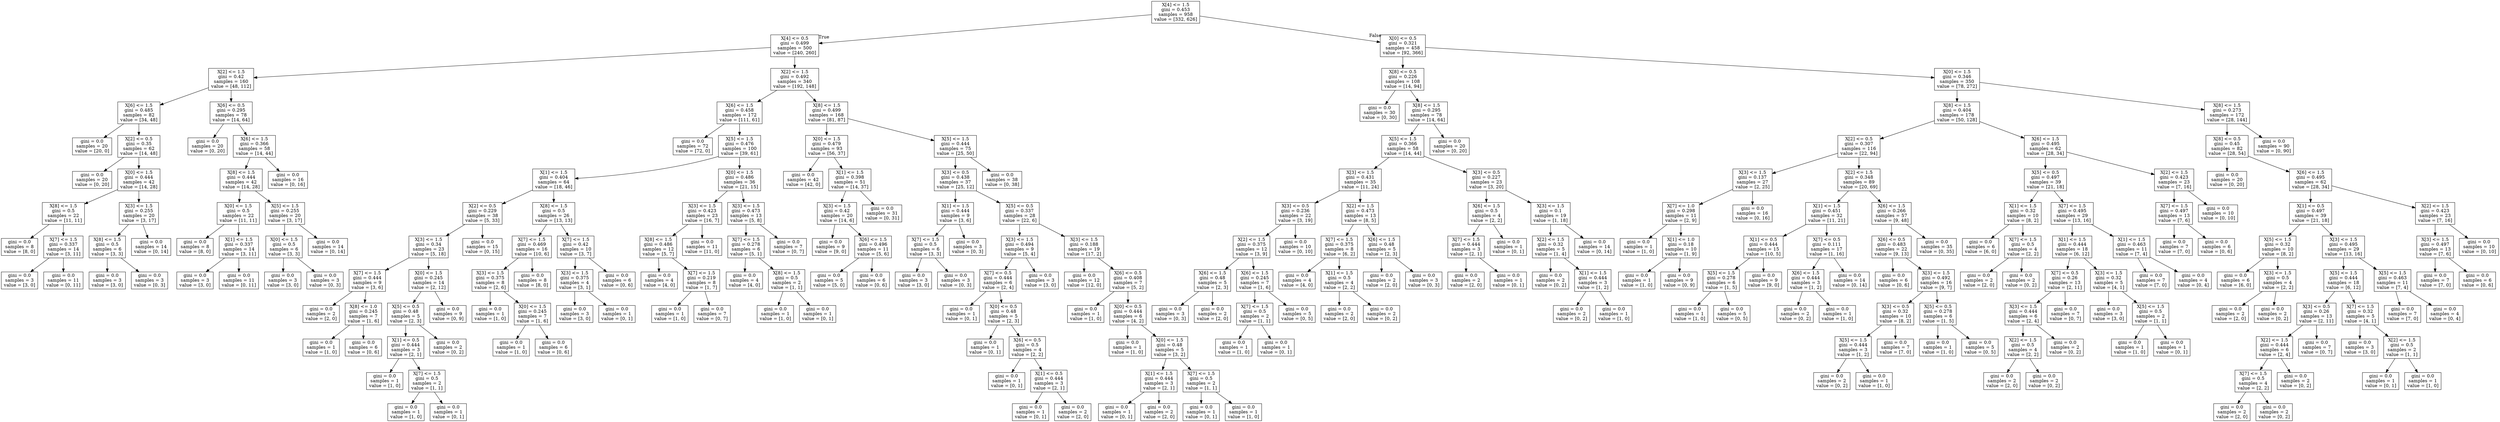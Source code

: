 digraph Tree {
node [shape=box] ;
0 [label="X[4] <= 1.5\ngini = 0.453\nsamples = 958\nvalue = [332, 626]"] ;
1 [label="X[4] <= 0.5\ngini = 0.499\nsamples = 500\nvalue = [240, 260]"] ;
0 -> 1 [labeldistance=2.5, labelangle=45, headlabel="True"] ;
2 [label="X[2] <= 1.5\ngini = 0.42\nsamples = 160\nvalue = [48, 112]"] ;
1 -> 2 ;
3 [label="X[6] <= 1.5\ngini = 0.485\nsamples = 82\nvalue = [34, 48]"] ;
2 -> 3 ;
4 [label="gini = 0.0\nsamples = 20\nvalue = [20, 0]"] ;
3 -> 4 ;
5 [label="X[2] <= 0.5\ngini = 0.35\nsamples = 62\nvalue = [14, 48]"] ;
3 -> 5 ;
6 [label="gini = 0.0\nsamples = 20\nvalue = [0, 20]"] ;
5 -> 6 ;
7 [label="X[0] <= 1.5\ngini = 0.444\nsamples = 42\nvalue = [14, 28]"] ;
5 -> 7 ;
8 [label="X[8] <= 1.5\ngini = 0.5\nsamples = 22\nvalue = [11, 11]"] ;
7 -> 8 ;
9 [label="gini = 0.0\nsamples = 8\nvalue = [8, 0]"] ;
8 -> 9 ;
10 [label="X[7] <= 1.5\ngini = 0.337\nsamples = 14\nvalue = [3, 11]"] ;
8 -> 10 ;
11 [label="gini = 0.0\nsamples = 3\nvalue = [3, 0]"] ;
10 -> 11 ;
12 [label="gini = 0.0\nsamples = 11\nvalue = [0, 11]"] ;
10 -> 12 ;
13 [label="X[3] <= 1.5\ngini = 0.255\nsamples = 20\nvalue = [3, 17]"] ;
7 -> 13 ;
14 [label="X[8] <= 1.5\ngini = 0.5\nsamples = 6\nvalue = [3, 3]"] ;
13 -> 14 ;
15 [label="gini = 0.0\nsamples = 3\nvalue = [3, 0]"] ;
14 -> 15 ;
16 [label="gini = 0.0\nsamples = 3\nvalue = [0, 3]"] ;
14 -> 16 ;
17 [label="gini = 0.0\nsamples = 14\nvalue = [0, 14]"] ;
13 -> 17 ;
18 [label="X[6] <= 0.5\ngini = 0.295\nsamples = 78\nvalue = [14, 64]"] ;
2 -> 18 ;
19 [label="gini = 0.0\nsamples = 20\nvalue = [0, 20]"] ;
18 -> 19 ;
20 [label="X[6] <= 1.5\ngini = 0.366\nsamples = 58\nvalue = [14, 44]"] ;
18 -> 20 ;
21 [label="X[8] <= 1.5\ngini = 0.444\nsamples = 42\nvalue = [14, 28]"] ;
20 -> 21 ;
22 [label="X[0] <= 1.5\ngini = 0.5\nsamples = 22\nvalue = [11, 11]"] ;
21 -> 22 ;
23 [label="gini = 0.0\nsamples = 8\nvalue = [8, 0]"] ;
22 -> 23 ;
24 [label="X[1] <= 1.5\ngini = 0.337\nsamples = 14\nvalue = [3, 11]"] ;
22 -> 24 ;
25 [label="gini = 0.0\nsamples = 3\nvalue = [3, 0]"] ;
24 -> 25 ;
26 [label="gini = 0.0\nsamples = 11\nvalue = [0, 11]"] ;
24 -> 26 ;
27 [label="X[5] <= 1.5\ngini = 0.255\nsamples = 20\nvalue = [3, 17]"] ;
21 -> 27 ;
28 [label="X[0] <= 1.5\ngini = 0.5\nsamples = 6\nvalue = [3, 3]"] ;
27 -> 28 ;
29 [label="gini = 0.0\nsamples = 3\nvalue = [3, 0]"] ;
28 -> 29 ;
30 [label="gini = 0.0\nsamples = 3\nvalue = [0, 3]"] ;
28 -> 30 ;
31 [label="gini = 0.0\nsamples = 14\nvalue = [0, 14]"] ;
27 -> 31 ;
32 [label="gini = 0.0\nsamples = 16\nvalue = [0, 16]"] ;
20 -> 32 ;
33 [label="X[2] <= 1.5\ngini = 0.492\nsamples = 340\nvalue = [192, 148]"] ;
1 -> 33 ;
34 [label="X[6] <= 1.5\ngini = 0.458\nsamples = 172\nvalue = [111, 61]"] ;
33 -> 34 ;
35 [label="gini = 0.0\nsamples = 72\nvalue = [72, 0]"] ;
34 -> 35 ;
36 [label="X[5] <= 1.5\ngini = 0.476\nsamples = 100\nvalue = [39, 61]"] ;
34 -> 36 ;
37 [label="X[1] <= 1.5\ngini = 0.404\nsamples = 64\nvalue = [18, 46]"] ;
36 -> 37 ;
38 [label="X[2] <= 0.5\ngini = 0.229\nsamples = 38\nvalue = [5, 33]"] ;
37 -> 38 ;
39 [label="X[3] <= 1.5\ngini = 0.34\nsamples = 23\nvalue = [5, 18]"] ;
38 -> 39 ;
40 [label="X[7] <= 1.5\ngini = 0.444\nsamples = 9\nvalue = [3, 6]"] ;
39 -> 40 ;
41 [label="gini = 0.0\nsamples = 2\nvalue = [2, 0]"] ;
40 -> 41 ;
42 [label="X[8] <= 1.0\ngini = 0.245\nsamples = 7\nvalue = [1, 6]"] ;
40 -> 42 ;
43 [label="gini = 0.0\nsamples = 1\nvalue = [1, 0]"] ;
42 -> 43 ;
44 [label="gini = 0.0\nsamples = 6\nvalue = [0, 6]"] ;
42 -> 44 ;
45 [label="X[0] <= 1.5\ngini = 0.245\nsamples = 14\nvalue = [2, 12]"] ;
39 -> 45 ;
46 [label="X[5] <= 0.5\ngini = 0.48\nsamples = 5\nvalue = [2, 3]"] ;
45 -> 46 ;
47 [label="X[1] <= 0.5\ngini = 0.444\nsamples = 3\nvalue = [2, 1]"] ;
46 -> 47 ;
48 [label="gini = 0.0\nsamples = 1\nvalue = [1, 0]"] ;
47 -> 48 ;
49 [label="X[7] <= 1.5\ngini = 0.5\nsamples = 2\nvalue = [1, 1]"] ;
47 -> 49 ;
50 [label="gini = 0.0\nsamples = 1\nvalue = [1, 0]"] ;
49 -> 50 ;
51 [label="gini = 0.0\nsamples = 1\nvalue = [0, 1]"] ;
49 -> 51 ;
52 [label="gini = 0.0\nsamples = 2\nvalue = [0, 2]"] ;
46 -> 52 ;
53 [label="gini = 0.0\nsamples = 9\nvalue = [0, 9]"] ;
45 -> 53 ;
54 [label="gini = 0.0\nsamples = 15\nvalue = [0, 15]"] ;
38 -> 54 ;
55 [label="X[8] <= 1.5\ngini = 0.5\nsamples = 26\nvalue = [13, 13]"] ;
37 -> 55 ;
56 [label="X[7] <= 1.5\ngini = 0.469\nsamples = 16\nvalue = [10, 6]"] ;
55 -> 56 ;
57 [label="X[3] <= 1.5\ngini = 0.375\nsamples = 8\nvalue = [2, 6]"] ;
56 -> 57 ;
58 [label="gini = 0.0\nsamples = 1\nvalue = [1, 0]"] ;
57 -> 58 ;
59 [label="X[0] <= 1.5\ngini = 0.245\nsamples = 7\nvalue = [1, 6]"] ;
57 -> 59 ;
60 [label="gini = 0.0\nsamples = 1\nvalue = [1, 0]"] ;
59 -> 60 ;
61 [label="gini = 0.0\nsamples = 6\nvalue = [0, 6]"] ;
59 -> 61 ;
62 [label="gini = 0.0\nsamples = 8\nvalue = [8, 0]"] ;
56 -> 62 ;
63 [label="X[7] <= 1.5\ngini = 0.42\nsamples = 10\nvalue = [3, 7]"] ;
55 -> 63 ;
64 [label="X[3] <= 1.5\ngini = 0.375\nsamples = 4\nvalue = [3, 1]"] ;
63 -> 64 ;
65 [label="gini = 0.0\nsamples = 3\nvalue = [3, 0]"] ;
64 -> 65 ;
66 [label="gini = 0.0\nsamples = 1\nvalue = [0, 1]"] ;
64 -> 66 ;
67 [label="gini = 0.0\nsamples = 6\nvalue = [0, 6]"] ;
63 -> 67 ;
68 [label="X[0] <= 1.5\ngini = 0.486\nsamples = 36\nvalue = [21, 15]"] ;
36 -> 68 ;
69 [label="X[3] <= 1.5\ngini = 0.423\nsamples = 23\nvalue = [16, 7]"] ;
68 -> 69 ;
70 [label="X[8] <= 1.5\ngini = 0.486\nsamples = 12\nvalue = [5, 7]"] ;
69 -> 70 ;
71 [label="gini = 0.0\nsamples = 4\nvalue = [4, 0]"] ;
70 -> 71 ;
72 [label="X[7] <= 1.5\ngini = 0.219\nsamples = 8\nvalue = [1, 7]"] ;
70 -> 72 ;
73 [label="gini = 0.0\nsamples = 1\nvalue = [1, 0]"] ;
72 -> 73 ;
74 [label="gini = 0.0\nsamples = 7\nvalue = [0, 7]"] ;
72 -> 74 ;
75 [label="gini = 0.0\nsamples = 11\nvalue = [11, 0]"] ;
69 -> 75 ;
76 [label="X[3] <= 1.5\ngini = 0.473\nsamples = 13\nvalue = [5, 8]"] ;
68 -> 76 ;
77 [label="X[7] <= 1.5\ngini = 0.278\nsamples = 6\nvalue = [5, 1]"] ;
76 -> 77 ;
78 [label="gini = 0.0\nsamples = 4\nvalue = [4, 0]"] ;
77 -> 78 ;
79 [label="X[8] <= 1.5\ngini = 0.5\nsamples = 2\nvalue = [1, 1]"] ;
77 -> 79 ;
80 [label="gini = 0.0\nsamples = 1\nvalue = [1, 0]"] ;
79 -> 80 ;
81 [label="gini = 0.0\nsamples = 1\nvalue = [0, 1]"] ;
79 -> 81 ;
82 [label="gini = 0.0\nsamples = 7\nvalue = [0, 7]"] ;
76 -> 82 ;
83 [label="X[8] <= 1.5\ngini = 0.499\nsamples = 168\nvalue = [81, 87]"] ;
33 -> 83 ;
84 [label="X[0] <= 1.5\ngini = 0.479\nsamples = 93\nvalue = [56, 37]"] ;
83 -> 84 ;
85 [label="gini = 0.0\nsamples = 42\nvalue = [42, 0]"] ;
84 -> 85 ;
86 [label="X[1] <= 1.5\ngini = 0.398\nsamples = 51\nvalue = [14, 37]"] ;
84 -> 86 ;
87 [label="X[3] <= 1.5\ngini = 0.42\nsamples = 20\nvalue = [14, 6]"] ;
86 -> 87 ;
88 [label="gini = 0.0\nsamples = 9\nvalue = [9, 0]"] ;
87 -> 88 ;
89 [label="X[6] <= 1.5\ngini = 0.496\nsamples = 11\nvalue = [5, 6]"] ;
87 -> 89 ;
90 [label="gini = 0.0\nsamples = 5\nvalue = [5, 0]"] ;
89 -> 90 ;
91 [label="gini = 0.0\nsamples = 6\nvalue = [0, 6]"] ;
89 -> 91 ;
92 [label="gini = 0.0\nsamples = 31\nvalue = [0, 31]"] ;
86 -> 92 ;
93 [label="X[5] <= 1.5\ngini = 0.444\nsamples = 75\nvalue = [25, 50]"] ;
83 -> 93 ;
94 [label="X[3] <= 0.5\ngini = 0.438\nsamples = 37\nvalue = [25, 12]"] ;
93 -> 94 ;
95 [label="X[1] <= 1.5\ngini = 0.444\nsamples = 9\nvalue = [3, 6]"] ;
94 -> 95 ;
96 [label="X[7] <= 1.5\ngini = 0.5\nsamples = 6\nvalue = [3, 3]"] ;
95 -> 96 ;
97 [label="gini = 0.0\nsamples = 3\nvalue = [3, 0]"] ;
96 -> 97 ;
98 [label="gini = 0.0\nsamples = 3\nvalue = [0, 3]"] ;
96 -> 98 ;
99 [label="gini = 0.0\nsamples = 3\nvalue = [0, 3]"] ;
95 -> 99 ;
100 [label="X[5] <= 0.5\ngini = 0.337\nsamples = 28\nvalue = [22, 6]"] ;
94 -> 100 ;
101 [label="X[3] <= 1.5\ngini = 0.494\nsamples = 9\nvalue = [5, 4]"] ;
100 -> 101 ;
102 [label="X[7] <= 0.5\ngini = 0.444\nsamples = 6\nvalue = [2, 4]"] ;
101 -> 102 ;
103 [label="gini = 0.0\nsamples = 1\nvalue = [0, 1]"] ;
102 -> 103 ;
104 [label="X[0] <= 0.5\ngini = 0.48\nsamples = 5\nvalue = [2, 3]"] ;
102 -> 104 ;
105 [label="gini = 0.0\nsamples = 1\nvalue = [0, 1]"] ;
104 -> 105 ;
106 [label="X[6] <= 0.5\ngini = 0.5\nsamples = 4\nvalue = [2, 2]"] ;
104 -> 106 ;
107 [label="gini = 0.0\nsamples = 1\nvalue = [0, 1]"] ;
106 -> 107 ;
108 [label="X[1] <= 0.5\ngini = 0.444\nsamples = 3\nvalue = [2, 1]"] ;
106 -> 108 ;
109 [label="gini = 0.0\nsamples = 1\nvalue = [0, 1]"] ;
108 -> 109 ;
110 [label="gini = 0.0\nsamples = 2\nvalue = [2, 0]"] ;
108 -> 110 ;
111 [label="gini = 0.0\nsamples = 3\nvalue = [3, 0]"] ;
101 -> 111 ;
112 [label="X[3] <= 1.5\ngini = 0.188\nsamples = 19\nvalue = [17, 2]"] ;
100 -> 112 ;
113 [label="gini = 0.0\nsamples = 12\nvalue = [12, 0]"] ;
112 -> 113 ;
114 [label="X[6] <= 0.5\ngini = 0.408\nsamples = 7\nvalue = [5, 2]"] ;
112 -> 114 ;
115 [label="gini = 0.0\nsamples = 1\nvalue = [1, 0]"] ;
114 -> 115 ;
116 [label="X[0] <= 0.5\ngini = 0.444\nsamples = 6\nvalue = [4, 2]"] ;
114 -> 116 ;
117 [label="gini = 0.0\nsamples = 1\nvalue = [1, 0]"] ;
116 -> 117 ;
118 [label="X[0] <= 1.5\ngini = 0.48\nsamples = 5\nvalue = [3, 2]"] ;
116 -> 118 ;
119 [label="X[1] <= 1.5\ngini = 0.444\nsamples = 3\nvalue = [2, 1]"] ;
118 -> 119 ;
120 [label="gini = 0.0\nsamples = 1\nvalue = [0, 1]"] ;
119 -> 120 ;
121 [label="gini = 0.0\nsamples = 2\nvalue = [2, 0]"] ;
119 -> 121 ;
122 [label="X[7] <= 1.5\ngini = 0.5\nsamples = 2\nvalue = [1, 1]"] ;
118 -> 122 ;
123 [label="gini = 0.0\nsamples = 1\nvalue = [0, 1]"] ;
122 -> 123 ;
124 [label="gini = 0.0\nsamples = 1\nvalue = [1, 0]"] ;
122 -> 124 ;
125 [label="gini = 0.0\nsamples = 38\nvalue = [0, 38]"] ;
93 -> 125 ;
126 [label="X[0] <= 0.5\ngini = 0.321\nsamples = 458\nvalue = [92, 366]"] ;
0 -> 126 [labeldistance=2.5, labelangle=-45, headlabel="False"] ;
127 [label="X[8] <= 0.5\ngini = 0.226\nsamples = 108\nvalue = [14, 94]"] ;
126 -> 127 ;
128 [label="gini = 0.0\nsamples = 30\nvalue = [0, 30]"] ;
127 -> 128 ;
129 [label="X[8] <= 1.5\ngini = 0.295\nsamples = 78\nvalue = [14, 64]"] ;
127 -> 129 ;
130 [label="X[5] <= 1.5\ngini = 0.366\nsamples = 58\nvalue = [14, 44]"] ;
129 -> 130 ;
131 [label="X[3] <= 1.5\ngini = 0.431\nsamples = 35\nvalue = [11, 24]"] ;
130 -> 131 ;
132 [label="X[3] <= 0.5\ngini = 0.236\nsamples = 22\nvalue = [3, 19]"] ;
131 -> 132 ;
133 [label="X[2] <= 1.5\ngini = 0.375\nsamples = 12\nvalue = [3, 9]"] ;
132 -> 133 ;
134 [label="X[6] <= 1.5\ngini = 0.48\nsamples = 5\nvalue = [2, 3]"] ;
133 -> 134 ;
135 [label="gini = 0.0\nsamples = 3\nvalue = [0, 3]"] ;
134 -> 135 ;
136 [label="gini = 0.0\nsamples = 2\nvalue = [2, 0]"] ;
134 -> 136 ;
137 [label="X[6] <= 1.5\ngini = 0.245\nsamples = 7\nvalue = [1, 6]"] ;
133 -> 137 ;
138 [label="X[7] <= 1.5\ngini = 0.5\nsamples = 2\nvalue = [1, 1]"] ;
137 -> 138 ;
139 [label="gini = 0.0\nsamples = 1\nvalue = [1, 0]"] ;
138 -> 139 ;
140 [label="gini = 0.0\nsamples = 1\nvalue = [0, 1]"] ;
138 -> 140 ;
141 [label="gini = 0.0\nsamples = 5\nvalue = [0, 5]"] ;
137 -> 141 ;
142 [label="gini = 0.0\nsamples = 10\nvalue = [0, 10]"] ;
132 -> 142 ;
143 [label="X[2] <= 1.5\ngini = 0.473\nsamples = 13\nvalue = [8, 5]"] ;
131 -> 143 ;
144 [label="X[7] <= 1.5\ngini = 0.375\nsamples = 8\nvalue = [6, 2]"] ;
143 -> 144 ;
145 [label="gini = 0.0\nsamples = 4\nvalue = [4, 0]"] ;
144 -> 145 ;
146 [label="X[1] <= 1.5\ngini = 0.5\nsamples = 4\nvalue = [2, 2]"] ;
144 -> 146 ;
147 [label="gini = 0.0\nsamples = 2\nvalue = [2, 0]"] ;
146 -> 147 ;
148 [label="gini = 0.0\nsamples = 2\nvalue = [0, 2]"] ;
146 -> 148 ;
149 [label="X[6] <= 1.5\ngini = 0.48\nsamples = 5\nvalue = [2, 3]"] ;
143 -> 149 ;
150 [label="gini = 0.0\nsamples = 2\nvalue = [2, 0]"] ;
149 -> 150 ;
151 [label="gini = 0.0\nsamples = 3\nvalue = [0, 3]"] ;
149 -> 151 ;
152 [label="X[3] <= 0.5\ngini = 0.227\nsamples = 23\nvalue = [3, 20]"] ;
130 -> 152 ;
153 [label="X[6] <= 1.5\ngini = 0.5\nsamples = 4\nvalue = [2, 2]"] ;
152 -> 153 ;
154 [label="X[7] <= 1.5\ngini = 0.444\nsamples = 3\nvalue = [2, 1]"] ;
153 -> 154 ;
155 [label="gini = 0.0\nsamples = 2\nvalue = [2, 0]"] ;
154 -> 155 ;
156 [label="gini = 0.0\nsamples = 1\nvalue = [0, 1]"] ;
154 -> 156 ;
157 [label="gini = 0.0\nsamples = 1\nvalue = [0, 1]"] ;
153 -> 157 ;
158 [label="X[3] <= 1.5\ngini = 0.1\nsamples = 19\nvalue = [1, 18]"] ;
152 -> 158 ;
159 [label="X[2] <= 1.5\ngini = 0.32\nsamples = 5\nvalue = [1, 4]"] ;
158 -> 159 ;
160 [label="gini = 0.0\nsamples = 2\nvalue = [0, 2]"] ;
159 -> 160 ;
161 [label="X[1] <= 1.5\ngini = 0.444\nsamples = 3\nvalue = [1, 2]"] ;
159 -> 161 ;
162 [label="gini = 0.0\nsamples = 2\nvalue = [0, 2]"] ;
161 -> 162 ;
163 [label="gini = 0.0\nsamples = 1\nvalue = [1, 0]"] ;
161 -> 163 ;
164 [label="gini = 0.0\nsamples = 14\nvalue = [0, 14]"] ;
158 -> 164 ;
165 [label="gini = 0.0\nsamples = 20\nvalue = [0, 20]"] ;
129 -> 165 ;
166 [label="X[0] <= 1.5\ngini = 0.346\nsamples = 350\nvalue = [78, 272]"] ;
126 -> 166 ;
167 [label="X[8] <= 1.5\ngini = 0.404\nsamples = 178\nvalue = [50, 128]"] ;
166 -> 167 ;
168 [label="X[2] <= 0.5\ngini = 0.307\nsamples = 116\nvalue = [22, 94]"] ;
167 -> 168 ;
169 [label="X[3] <= 1.5\ngini = 0.137\nsamples = 27\nvalue = [2, 25]"] ;
168 -> 169 ;
170 [label="X[7] <= 1.0\ngini = 0.298\nsamples = 11\nvalue = [2, 9]"] ;
169 -> 170 ;
171 [label="gini = 0.0\nsamples = 1\nvalue = [1, 0]"] ;
170 -> 171 ;
172 [label="X[1] <= 1.0\ngini = 0.18\nsamples = 10\nvalue = [1, 9]"] ;
170 -> 172 ;
173 [label="gini = 0.0\nsamples = 1\nvalue = [1, 0]"] ;
172 -> 173 ;
174 [label="gini = 0.0\nsamples = 9\nvalue = [0, 9]"] ;
172 -> 174 ;
175 [label="gini = 0.0\nsamples = 16\nvalue = [0, 16]"] ;
169 -> 175 ;
176 [label="X[2] <= 1.5\ngini = 0.348\nsamples = 89\nvalue = [20, 69]"] ;
168 -> 176 ;
177 [label="X[1] <= 1.5\ngini = 0.451\nsamples = 32\nvalue = [11, 21]"] ;
176 -> 177 ;
178 [label="X[1] <= 0.5\ngini = 0.444\nsamples = 15\nvalue = [10, 5]"] ;
177 -> 178 ;
179 [label="X[5] <= 1.5\ngini = 0.278\nsamples = 6\nvalue = [1, 5]"] ;
178 -> 179 ;
180 [label="gini = 0.0\nsamples = 1\nvalue = [1, 0]"] ;
179 -> 180 ;
181 [label="gini = 0.0\nsamples = 5\nvalue = [0, 5]"] ;
179 -> 181 ;
182 [label="gini = 0.0\nsamples = 9\nvalue = [9, 0]"] ;
178 -> 182 ;
183 [label="X[7] <= 0.5\ngini = 0.111\nsamples = 17\nvalue = [1, 16]"] ;
177 -> 183 ;
184 [label="X[6] <= 1.5\ngini = 0.444\nsamples = 3\nvalue = [1, 2]"] ;
183 -> 184 ;
185 [label="gini = 0.0\nsamples = 2\nvalue = [0, 2]"] ;
184 -> 185 ;
186 [label="gini = 0.0\nsamples = 1\nvalue = [1, 0]"] ;
184 -> 186 ;
187 [label="gini = 0.0\nsamples = 14\nvalue = [0, 14]"] ;
183 -> 187 ;
188 [label="X[6] <= 1.5\ngini = 0.266\nsamples = 57\nvalue = [9, 48]"] ;
176 -> 188 ;
189 [label="X[6] <= 0.5\ngini = 0.483\nsamples = 22\nvalue = [9, 13]"] ;
188 -> 189 ;
190 [label="gini = 0.0\nsamples = 6\nvalue = [0, 6]"] ;
189 -> 190 ;
191 [label="X[3] <= 1.5\ngini = 0.492\nsamples = 16\nvalue = [9, 7]"] ;
189 -> 191 ;
192 [label="X[3] <= 0.5\ngini = 0.32\nsamples = 10\nvalue = [8, 2]"] ;
191 -> 192 ;
193 [label="X[5] <= 1.5\ngini = 0.444\nsamples = 3\nvalue = [1, 2]"] ;
192 -> 193 ;
194 [label="gini = 0.0\nsamples = 2\nvalue = [0, 2]"] ;
193 -> 194 ;
195 [label="gini = 0.0\nsamples = 1\nvalue = [1, 0]"] ;
193 -> 195 ;
196 [label="gini = 0.0\nsamples = 7\nvalue = [7, 0]"] ;
192 -> 196 ;
197 [label="X[5] <= 0.5\ngini = 0.278\nsamples = 6\nvalue = [1, 5]"] ;
191 -> 197 ;
198 [label="gini = 0.0\nsamples = 1\nvalue = [1, 0]"] ;
197 -> 198 ;
199 [label="gini = 0.0\nsamples = 5\nvalue = [0, 5]"] ;
197 -> 199 ;
200 [label="gini = 0.0\nsamples = 35\nvalue = [0, 35]"] ;
188 -> 200 ;
201 [label="X[6] <= 1.5\ngini = 0.495\nsamples = 62\nvalue = [28, 34]"] ;
167 -> 201 ;
202 [label="X[5] <= 0.5\ngini = 0.497\nsamples = 39\nvalue = [21, 18]"] ;
201 -> 202 ;
203 [label="X[1] <= 1.5\ngini = 0.32\nsamples = 10\nvalue = [8, 2]"] ;
202 -> 203 ;
204 [label="gini = 0.0\nsamples = 6\nvalue = [6, 0]"] ;
203 -> 204 ;
205 [label="X[7] <= 1.5\ngini = 0.5\nsamples = 4\nvalue = [2, 2]"] ;
203 -> 205 ;
206 [label="gini = 0.0\nsamples = 2\nvalue = [2, 0]"] ;
205 -> 206 ;
207 [label="gini = 0.0\nsamples = 2\nvalue = [0, 2]"] ;
205 -> 207 ;
208 [label="X[7] <= 1.5\ngini = 0.495\nsamples = 29\nvalue = [13, 16]"] ;
202 -> 208 ;
209 [label="X[1] <= 1.5\ngini = 0.444\nsamples = 18\nvalue = [6, 12]"] ;
208 -> 209 ;
210 [label="X[7] <= 0.5\ngini = 0.26\nsamples = 13\nvalue = [2, 11]"] ;
209 -> 210 ;
211 [label="X[3] <= 1.5\ngini = 0.444\nsamples = 6\nvalue = [2, 4]"] ;
210 -> 211 ;
212 [label="X[2] <= 1.5\ngini = 0.5\nsamples = 4\nvalue = [2, 2]"] ;
211 -> 212 ;
213 [label="gini = 0.0\nsamples = 2\nvalue = [2, 0]"] ;
212 -> 213 ;
214 [label="gini = 0.0\nsamples = 2\nvalue = [0, 2]"] ;
212 -> 214 ;
215 [label="gini = 0.0\nsamples = 2\nvalue = [0, 2]"] ;
211 -> 215 ;
216 [label="gini = 0.0\nsamples = 7\nvalue = [0, 7]"] ;
210 -> 216 ;
217 [label="X[3] <= 1.5\ngini = 0.32\nsamples = 5\nvalue = [4, 1]"] ;
209 -> 217 ;
218 [label="gini = 0.0\nsamples = 3\nvalue = [3, 0]"] ;
217 -> 218 ;
219 [label="X[5] <= 1.5\ngini = 0.5\nsamples = 2\nvalue = [1, 1]"] ;
217 -> 219 ;
220 [label="gini = 0.0\nsamples = 1\nvalue = [1, 0]"] ;
219 -> 220 ;
221 [label="gini = 0.0\nsamples = 1\nvalue = [0, 1]"] ;
219 -> 221 ;
222 [label="X[1] <= 1.5\ngini = 0.463\nsamples = 11\nvalue = [7, 4]"] ;
208 -> 222 ;
223 [label="gini = 0.0\nsamples = 7\nvalue = [7, 0]"] ;
222 -> 223 ;
224 [label="gini = 0.0\nsamples = 4\nvalue = [0, 4]"] ;
222 -> 224 ;
225 [label="X[2] <= 1.5\ngini = 0.423\nsamples = 23\nvalue = [7, 16]"] ;
201 -> 225 ;
226 [label="X[7] <= 1.5\ngini = 0.497\nsamples = 13\nvalue = [7, 6]"] ;
225 -> 226 ;
227 [label="gini = 0.0\nsamples = 7\nvalue = [7, 0]"] ;
226 -> 227 ;
228 [label="gini = 0.0\nsamples = 6\nvalue = [0, 6]"] ;
226 -> 228 ;
229 [label="gini = 0.0\nsamples = 10\nvalue = [0, 10]"] ;
225 -> 229 ;
230 [label="X[8] <= 1.5\ngini = 0.273\nsamples = 172\nvalue = [28, 144]"] ;
166 -> 230 ;
231 [label="X[8] <= 0.5\ngini = 0.45\nsamples = 82\nvalue = [28, 54]"] ;
230 -> 231 ;
232 [label="gini = 0.0\nsamples = 20\nvalue = [0, 20]"] ;
231 -> 232 ;
233 [label="X[6] <= 1.5\ngini = 0.495\nsamples = 62\nvalue = [28, 34]"] ;
231 -> 233 ;
234 [label="X[1] <= 0.5\ngini = 0.497\nsamples = 39\nvalue = [21, 18]"] ;
233 -> 234 ;
235 [label="X[5] <= 1.5\ngini = 0.32\nsamples = 10\nvalue = [8, 2]"] ;
234 -> 235 ;
236 [label="gini = 0.0\nsamples = 6\nvalue = [6, 0]"] ;
235 -> 236 ;
237 [label="X[3] <= 1.5\ngini = 0.5\nsamples = 4\nvalue = [2, 2]"] ;
235 -> 237 ;
238 [label="gini = 0.0\nsamples = 2\nvalue = [2, 0]"] ;
237 -> 238 ;
239 [label="gini = 0.0\nsamples = 2\nvalue = [0, 2]"] ;
237 -> 239 ;
240 [label="X[3] <= 1.5\ngini = 0.495\nsamples = 29\nvalue = [13, 16]"] ;
234 -> 240 ;
241 [label="X[5] <= 1.5\ngini = 0.444\nsamples = 18\nvalue = [6, 12]"] ;
240 -> 241 ;
242 [label="X[3] <= 0.5\ngini = 0.26\nsamples = 13\nvalue = [2, 11]"] ;
241 -> 242 ;
243 [label="X[2] <= 1.5\ngini = 0.444\nsamples = 6\nvalue = [2, 4]"] ;
242 -> 243 ;
244 [label="X[7] <= 1.5\ngini = 0.5\nsamples = 4\nvalue = [2, 2]"] ;
243 -> 244 ;
245 [label="gini = 0.0\nsamples = 2\nvalue = [2, 0]"] ;
244 -> 245 ;
246 [label="gini = 0.0\nsamples = 2\nvalue = [0, 2]"] ;
244 -> 246 ;
247 [label="gini = 0.0\nsamples = 2\nvalue = [0, 2]"] ;
243 -> 247 ;
248 [label="gini = 0.0\nsamples = 7\nvalue = [0, 7]"] ;
242 -> 248 ;
249 [label="X[7] <= 1.5\ngini = 0.32\nsamples = 5\nvalue = [4, 1]"] ;
241 -> 249 ;
250 [label="gini = 0.0\nsamples = 3\nvalue = [3, 0]"] ;
249 -> 250 ;
251 [label="X[2] <= 1.5\ngini = 0.5\nsamples = 2\nvalue = [1, 1]"] ;
249 -> 251 ;
252 [label="gini = 0.0\nsamples = 1\nvalue = [0, 1]"] ;
251 -> 252 ;
253 [label="gini = 0.0\nsamples = 1\nvalue = [1, 0]"] ;
251 -> 253 ;
254 [label="X[5] <= 1.5\ngini = 0.463\nsamples = 11\nvalue = [7, 4]"] ;
240 -> 254 ;
255 [label="gini = 0.0\nsamples = 7\nvalue = [7, 0]"] ;
254 -> 255 ;
256 [label="gini = 0.0\nsamples = 4\nvalue = [0, 4]"] ;
254 -> 256 ;
257 [label="X[2] <= 1.5\ngini = 0.423\nsamples = 23\nvalue = [7, 16]"] ;
233 -> 257 ;
258 [label="X[3] <= 1.5\ngini = 0.497\nsamples = 13\nvalue = [7, 6]"] ;
257 -> 258 ;
259 [label="gini = 0.0\nsamples = 7\nvalue = [7, 0]"] ;
258 -> 259 ;
260 [label="gini = 0.0\nsamples = 6\nvalue = [0, 6]"] ;
258 -> 260 ;
261 [label="gini = 0.0\nsamples = 10\nvalue = [0, 10]"] ;
257 -> 261 ;
262 [label="gini = 0.0\nsamples = 90\nvalue = [0, 90]"] ;
230 -> 262 ;
}